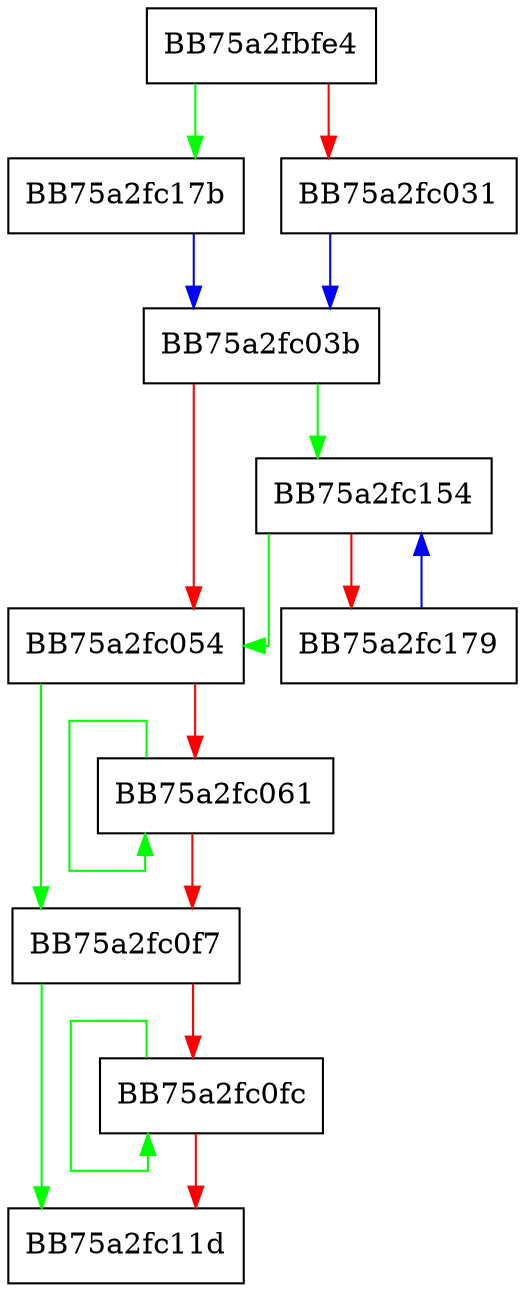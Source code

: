 digraph CRC {
  node [shape="box"];
  graph [splines=ortho];
  BB75a2fbfe4 -> BB75a2fc17b [color="green"];
  BB75a2fbfe4 -> BB75a2fc031 [color="red"];
  BB75a2fc031 -> BB75a2fc03b [color="blue"];
  BB75a2fc03b -> BB75a2fc154 [color="green"];
  BB75a2fc03b -> BB75a2fc054 [color="red"];
  BB75a2fc054 -> BB75a2fc0f7 [color="green"];
  BB75a2fc054 -> BB75a2fc061 [color="red"];
  BB75a2fc061 -> BB75a2fc061 [color="green"];
  BB75a2fc061 -> BB75a2fc0f7 [color="red"];
  BB75a2fc0f7 -> BB75a2fc11d [color="green"];
  BB75a2fc0f7 -> BB75a2fc0fc [color="red"];
  BB75a2fc0fc -> BB75a2fc0fc [color="green"];
  BB75a2fc0fc -> BB75a2fc11d [color="red"];
  BB75a2fc154 -> BB75a2fc054 [color="green"];
  BB75a2fc154 -> BB75a2fc179 [color="red"];
  BB75a2fc179 -> BB75a2fc154 [color="blue"];
  BB75a2fc17b -> BB75a2fc03b [color="blue"];
}